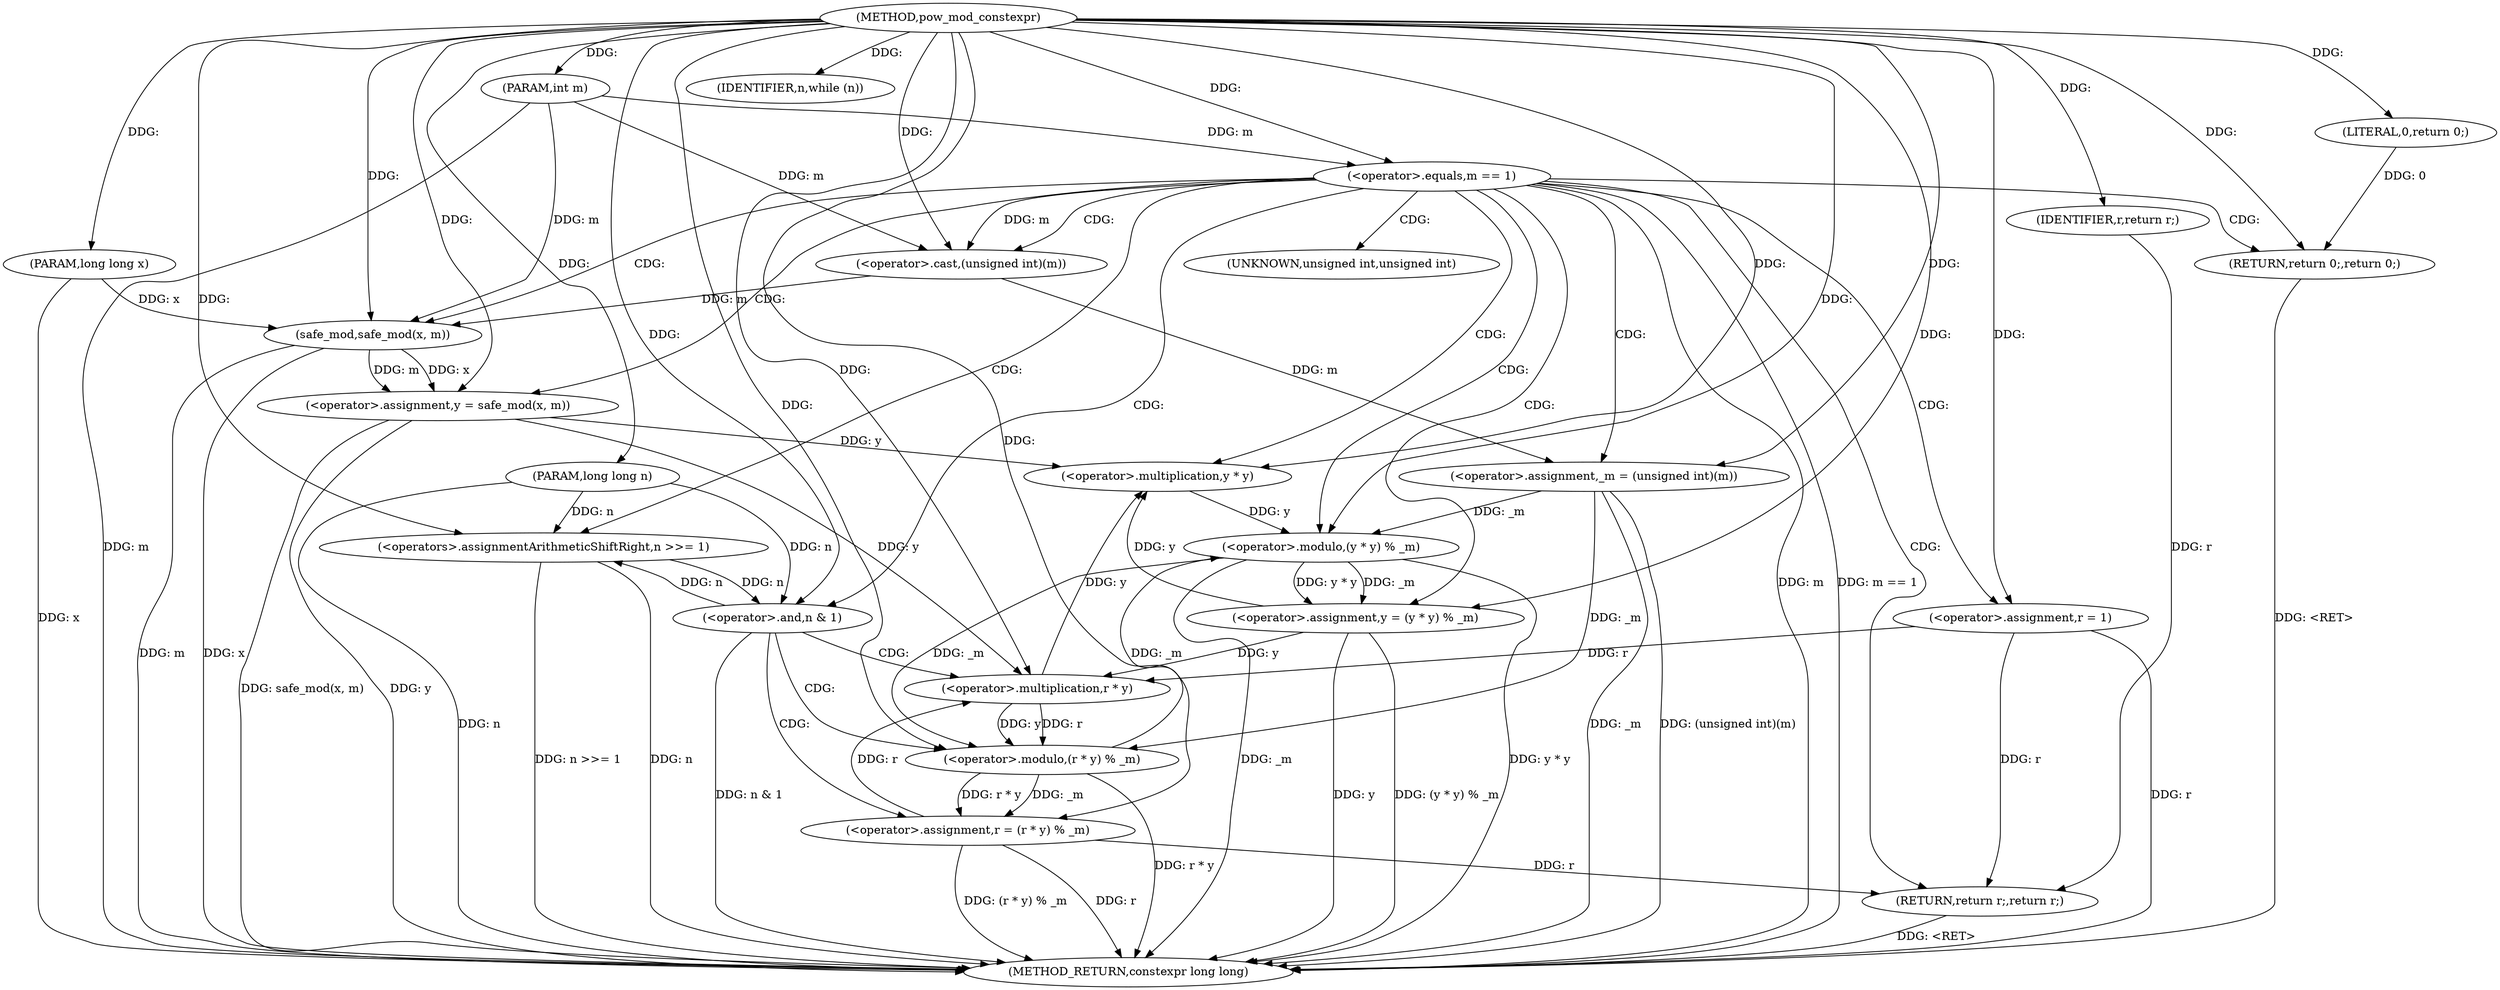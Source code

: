 digraph "pow_mod_constexpr" {  
"1000175" [label = "(METHOD,pow_mod_constexpr)" ]
"1000228" [label = "(METHOD_RETURN,constexpr long long)" ]
"1000176" [label = "(PARAM,long long x)" ]
"1000177" [label = "(PARAM,long long n)" ]
"1000178" [label = "(PARAM,int m)" ]
"1000187" [label = "(<operator>.assignment,_m = (unsigned int)(m))" ]
"1000193" [label = "(<operator>.assignment,r = 1)" ]
"1000197" [label = "(<operator>.assignment,y = safe_mod(x, m))" ]
"1000226" [label = "(RETURN,return r;,return r;)" ]
"1000181" [label = "(<operator>.equals,m == 1)" ]
"1000184" [label = "(RETURN,return 0;,return 0;)" ]
"1000203" [label = "(IDENTIFIER,n,while (n))" ]
"1000227" [label = "(IDENTIFIER,r,return r;)" ]
"1000185" [label = "(LITERAL,0,return 0;)" ]
"1000189" [label = "(<operator>.cast,(unsigned int)(m))" ]
"1000199" [label = "(safe_mod,safe_mod(x, m))" ]
"1000216" [label = "(<operator>.assignment,y = (y * y) % _m)" ]
"1000223" [label = "(<operators>.assignmentArithmeticShiftRight,n >>= 1)" ]
"1000206" [label = "(<operator>.and,n & 1)" ]
"1000209" [label = "(<operator>.assignment,r = (r * y) % _m)" ]
"1000218" [label = "(<operator>.modulo,(y * y) % _m)" ]
"1000211" [label = "(<operator>.modulo,(r * y) % _m)" ]
"1000219" [label = "(<operator>.multiplication,y * y)" ]
"1000212" [label = "(<operator>.multiplication,r * y)" ]
"1000190" [label = "(UNKNOWN,unsigned int,unsigned int)" ]
  "1000176" -> "1000228"  [ label = "DDG: x"] 
  "1000177" -> "1000228"  [ label = "DDG: n"] 
  "1000178" -> "1000228"  [ label = "DDG: m"] 
  "1000181" -> "1000228"  [ label = "DDG: m"] 
  "1000181" -> "1000228"  [ label = "DDG: m == 1"] 
  "1000187" -> "1000228"  [ label = "DDG: _m"] 
  "1000187" -> "1000228"  [ label = "DDG: (unsigned int)(m)"] 
  "1000193" -> "1000228"  [ label = "DDG: r"] 
  "1000197" -> "1000228"  [ label = "DDG: y"] 
  "1000199" -> "1000228"  [ label = "DDG: x"] 
  "1000199" -> "1000228"  [ label = "DDG: m"] 
  "1000197" -> "1000228"  [ label = "DDG: safe_mod(x, m)"] 
  "1000206" -> "1000228"  [ label = "DDG: n & 1"] 
  "1000209" -> "1000228"  [ label = "DDG: r"] 
  "1000211" -> "1000228"  [ label = "DDG: r * y"] 
  "1000209" -> "1000228"  [ label = "DDG: (r * y) % _m"] 
  "1000216" -> "1000228"  [ label = "DDG: y"] 
  "1000218" -> "1000228"  [ label = "DDG: y * y"] 
  "1000218" -> "1000228"  [ label = "DDG: _m"] 
  "1000216" -> "1000228"  [ label = "DDG: (y * y) % _m"] 
  "1000223" -> "1000228"  [ label = "DDG: n"] 
  "1000223" -> "1000228"  [ label = "DDG: n >>= 1"] 
  "1000226" -> "1000228"  [ label = "DDG: <RET>"] 
  "1000184" -> "1000228"  [ label = "DDG: <RET>"] 
  "1000175" -> "1000176"  [ label = "DDG: "] 
  "1000175" -> "1000177"  [ label = "DDG: "] 
  "1000175" -> "1000178"  [ label = "DDG: "] 
  "1000189" -> "1000187"  [ label = "DDG: m"] 
  "1000175" -> "1000193"  [ label = "DDG: "] 
  "1000199" -> "1000197"  [ label = "DDG: m"] 
  "1000199" -> "1000197"  [ label = "DDG: x"] 
  "1000227" -> "1000226"  [ label = "DDG: r"] 
  "1000193" -> "1000226"  [ label = "DDG: r"] 
  "1000209" -> "1000226"  [ label = "DDG: r"] 
  "1000185" -> "1000184"  [ label = "DDG: 0"] 
  "1000175" -> "1000184"  [ label = "DDG: "] 
  "1000175" -> "1000187"  [ label = "DDG: "] 
  "1000175" -> "1000197"  [ label = "DDG: "] 
  "1000175" -> "1000203"  [ label = "DDG: "] 
  "1000175" -> "1000227"  [ label = "DDG: "] 
  "1000178" -> "1000181"  [ label = "DDG: m"] 
  "1000175" -> "1000181"  [ label = "DDG: "] 
  "1000175" -> "1000185"  [ label = "DDG: "] 
  "1000181" -> "1000189"  [ label = "DDG: m"] 
  "1000178" -> "1000189"  [ label = "DDG: m"] 
  "1000175" -> "1000189"  [ label = "DDG: "] 
  "1000176" -> "1000199"  [ label = "DDG: x"] 
  "1000175" -> "1000199"  [ label = "DDG: "] 
  "1000189" -> "1000199"  [ label = "DDG: m"] 
  "1000178" -> "1000199"  [ label = "DDG: m"] 
  "1000218" -> "1000216"  [ label = "DDG: _m"] 
  "1000218" -> "1000216"  [ label = "DDG: y * y"] 
  "1000211" -> "1000209"  [ label = "DDG: _m"] 
  "1000211" -> "1000209"  [ label = "DDG: r * y"] 
  "1000175" -> "1000216"  [ label = "DDG: "] 
  "1000206" -> "1000223"  [ label = "DDG: n"] 
  "1000177" -> "1000223"  [ label = "DDG: n"] 
  "1000175" -> "1000223"  [ label = "DDG: "] 
  "1000223" -> "1000206"  [ label = "DDG: n"] 
  "1000177" -> "1000206"  [ label = "DDG: n"] 
  "1000175" -> "1000206"  [ label = "DDG: "] 
  "1000175" -> "1000209"  [ label = "DDG: "] 
  "1000219" -> "1000218"  [ label = "DDG: y"] 
  "1000187" -> "1000218"  [ label = "DDG: _m"] 
  "1000211" -> "1000218"  [ label = "DDG: _m"] 
  "1000175" -> "1000218"  [ label = "DDG: "] 
  "1000212" -> "1000211"  [ label = "DDG: y"] 
  "1000212" -> "1000211"  [ label = "DDG: r"] 
  "1000187" -> "1000211"  [ label = "DDG: _m"] 
  "1000218" -> "1000211"  [ label = "DDG: _m"] 
  "1000175" -> "1000211"  [ label = "DDG: "] 
  "1000197" -> "1000219"  [ label = "DDG: y"] 
  "1000212" -> "1000219"  [ label = "DDG: y"] 
  "1000216" -> "1000219"  [ label = "DDG: y"] 
  "1000175" -> "1000219"  [ label = "DDG: "] 
  "1000193" -> "1000212"  [ label = "DDG: r"] 
  "1000209" -> "1000212"  [ label = "DDG: r"] 
  "1000175" -> "1000212"  [ label = "DDG: "] 
  "1000197" -> "1000212"  [ label = "DDG: y"] 
  "1000216" -> "1000212"  [ label = "DDG: y"] 
  "1000181" -> "1000190"  [ label = "CDG: "] 
  "1000181" -> "1000199"  [ label = "CDG: "] 
  "1000181" -> "1000193"  [ label = "CDG: "] 
  "1000181" -> "1000197"  [ label = "CDG: "] 
  "1000181" -> "1000184"  [ label = "CDG: "] 
  "1000181" -> "1000226"  [ label = "CDG: "] 
  "1000181" -> "1000187"  [ label = "CDG: "] 
  "1000181" -> "1000189"  [ label = "CDG: "] 
  "1000181" -> "1000206"  [ label = "CDG: "] 
  "1000181" -> "1000218"  [ label = "CDG: "] 
  "1000181" -> "1000223"  [ label = "CDG: "] 
  "1000181" -> "1000216"  [ label = "CDG: "] 
  "1000181" -> "1000219"  [ label = "CDG: "] 
  "1000206" -> "1000211"  [ label = "CDG: "] 
  "1000206" -> "1000209"  [ label = "CDG: "] 
  "1000206" -> "1000212"  [ label = "CDG: "] 
}
